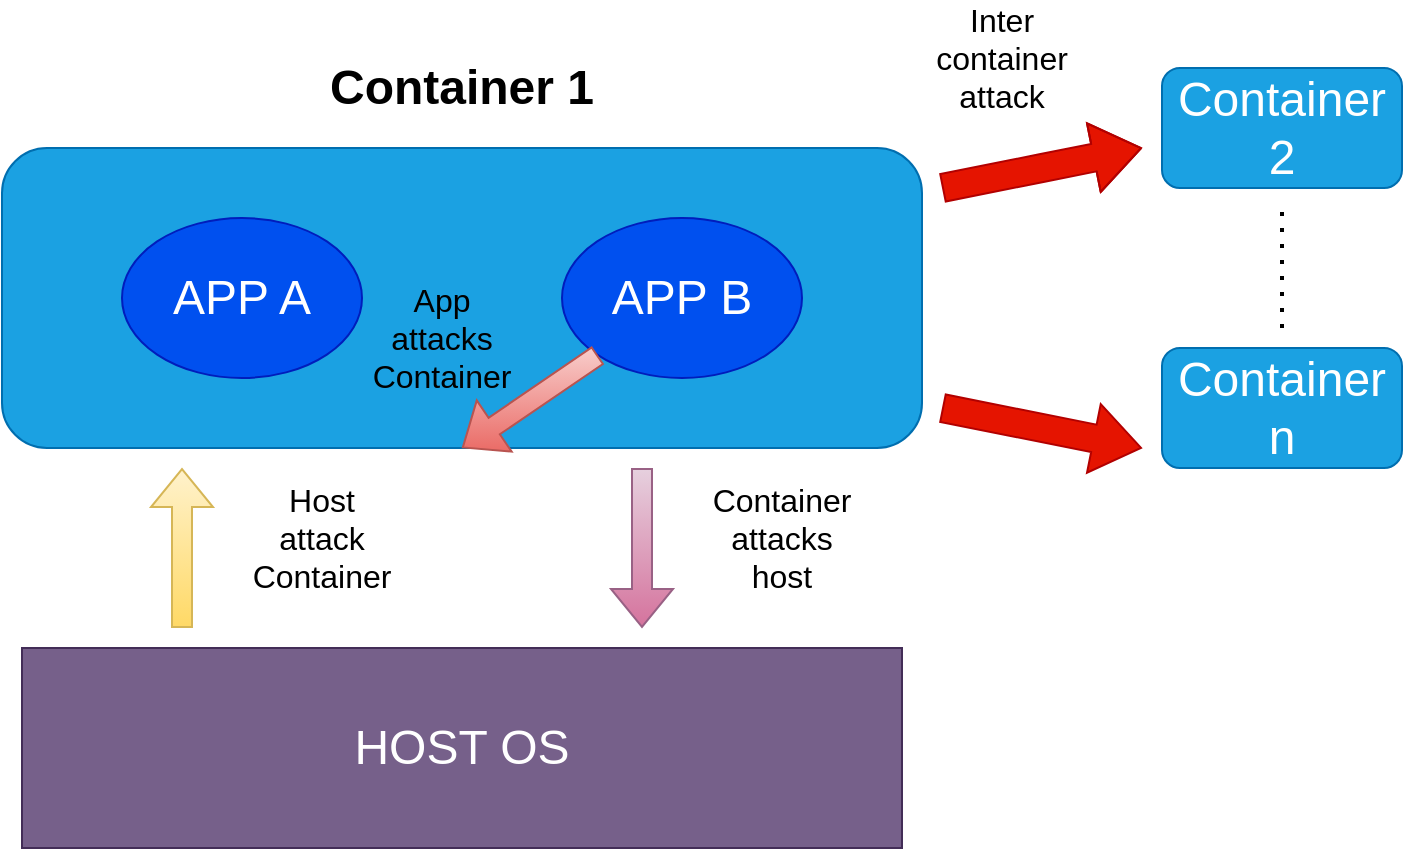 <mxfile version="18.1.2" type="device"><diagram id="xpeqgTFT12_MNgQYhroz" name="Page-1"><mxGraphModel dx="1422" dy="832" grid="1" gridSize="10" guides="1" tooltips="1" connect="1" arrows="1" fold="1" page="1" pageScale="1" pageWidth="850" pageHeight="1100" math="0" shadow="0"><root><mxCell id="0"/><mxCell id="1" parent="0"/><mxCell id="uUuMdU10eqgQ-Nkg1kom-1" value="" style="rounded=1;whiteSpace=wrap;html=1;fillColor=#1ba1e2;strokeColor=#006EAF;fontColor=#ffffff;" vertex="1" parent="1"><mxGeometry x="80" y="310" width="460" height="150" as="geometry"/></mxCell><mxCell id="uUuMdU10eqgQ-Nkg1kom-2" value="&lt;b&gt;&lt;font style=&quot;font-size: 24px;&quot;&gt;Container 1&lt;/font&gt;&lt;/b&gt;" style="text;html=1;strokeColor=none;fillColor=none;align=center;verticalAlign=middle;whiteSpace=wrap;rounded=0;" vertex="1" parent="1"><mxGeometry x="230" y="260" width="160" height="40" as="geometry"/></mxCell><mxCell id="uUuMdU10eqgQ-Nkg1kom-3" value="APP A" style="ellipse;whiteSpace=wrap;html=1;fontSize=24;fillColor=#0050ef;strokeColor=#001DBC;fontColor=#ffffff;" vertex="1" parent="1"><mxGeometry x="140" y="345" width="120" height="80" as="geometry"/></mxCell><mxCell id="uUuMdU10eqgQ-Nkg1kom-4" value="APP B" style="ellipse;whiteSpace=wrap;html=1;fontSize=24;fillColor=#0050ef;strokeColor=#001DBC;fontColor=#ffffff;" vertex="1" parent="1"><mxGeometry x="360" y="345" width="120" height="80" as="geometry"/></mxCell><mxCell id="uUuMdU10eqgQ-Nkg1kom-5" value="Container 2" style="rounded=1;whiteSpace=wrap;html=1;fontSize=24;fillColor=#1ba1e2;strokeColor=#006EAF;fontColor=#ffffff;" vertex="1" parent="1"><mxGeometry x="660" y="270" width="120" height="60" as="geometry"/></mxCell><mxCell id="uUuMdU10eqgQ-Nkg1kom-6" value="Container n" style="rounded=1;whiteSpace=wrap;html=1;fontSize=24;fillColor=#1ba1e2;strokeColor=#006EAF;fontColor=#ffffff;" vertex="1" parent="1"><mxGeometry x="660" y="410" width="120" height="60" as="geometry"/></mxCell><mxCell id="uUuMdU10eqgQ-Nkg1kom-7" value="" style="endArrow=none;dashed=1;html=1;dashPattern=1 3;strokeWidth=2;rounded=0;fontSize=24;" edge="1" parent="1"><mxGeometry width="50" height="50" relative="1" as="geometry"><mxPoint x="720" y="400" as="sourcePoint"/><mxPoint x="720" y="340" as="targetPoint"/></mxGeometry></mxCell><mxCell id="uUuMdU10eqgQ-Nkg1kom-9" value="HOST OS" style="rounded=0;whiteSpace=wrap;html=1;fontSize=24;fillColor=#76608a;strokeColor=#432D57;fontColor=#ffffff;" vertex="1" parent="1"><mxGeometry x="90" y="560" width="440" height="100" as="geometry"/></mxCell><mxCell id="uUuMdU10eqgQ-Nkg1kom-10" value="" style="shape=flexArrow;endArrow=classic;html=1;rounded=0;fontSize=24;width=14;endSize=7.68;fillColor=#e51400;strokeColor=#B20000;" edge="1" parent="1"><mxGeometry width="50" height="50" relative="1" as="geometry"><mxPoint x="550" y="330" as="sourcePoint"/><mxPoint x="650" y="310" as="targetPoint"/><Array as="points"><mxPoint x="600" y="320"/></Array></mxGeometry></mxCell><mxCell id="uUuMdU10eqgQ-Nkg1kom-11" value="" style="shape=flexArrow;endArrow=classic;html=1;rounded=0;fontSize=24;width=14;endSize=7.68;fillColor=#e51400;strokeColor=#B20000;" edge="1" parent="1"><mxGeometry width="50" height="50" relative="1" as="geometry"><mxPoint x="550" y="440" as="sourcePoint"/><mxPoint x="650" y="460" as="targetPoint"/><Array as="points"/></mxGeometry></mxCell><mxCell id="uUuMdU10eqgQ-Nkg1kom-14" value="Inter container attack" style="text;html=1;strokeColor=none;fillColor=none;align=center;verticalAlign=middle;whiteSpace=wrap;rounded=0;fontSize=16;" vertex="1" parent="1"><mxGeometry x="550" y="250" width="60" height="30" as="geometry"/></mxCell><mxCell id="uUuMdU10eqgQ-Nkg1kom-15" value="" style="shape=flexArrow;endArrow=classic;html=1;rounded=0;fontSize=16;fillColor=#e6d0de;gradientColor=#d5739d;strokeColor=#996185;" edge="1" parent="1"><mxGeometry width="50" height="50" relative="1" as="geometry"><mxPoint x="400" y="470" as="sourcePoint"/><mxPoint x="400" y="550" as="targetPoint"/></mxGeometry></mxCell><mxCell id="uUuMdU10eqgQ-Nkg1kom-16" value="" style="shape=flexArrow;endArrow=classic;html=1;rounded=0;fontSize=16;fillColor=#fff2cc;gradientColor=#ffd966;strokeColor=#d6b656;" edge="1" parent="1"><mxGeometry width="50" height="50" relative="1" as="geometry"><mxPoint x="170" y="550" as="sourcePoint"/><mxPoint x="170" y="470" as="targetPoint"/><Array as="points"/></mxGeometry></mxCell><mxCell id="uUuMdU10eqgQ-Nkg1kom-17" value="Container attacks host" style="text;html=1;strokeColor=none;fillColor=none;align=center;verticalAlign=middle;whiteSpace=wrap;rounded=0;fontSize=16;" vertex="1" parent="1"><mxGeometry x="440" y="490" width="60" height="30" as="geometry"/></mxCell><mxCell id="uUuMdU10eqgQ-Nkg1kom-18" value="Host attack Container" style="text;html=1;strokeColor=none;fillColor=none;align=center;verticalAlign=middle;whiteSpace=wrap;rounded=0;fontSize=16;" vertex="1" parent="1"><mxGeometry x="210" y="490" width="60" height="30" as="geometry"/></mxCell><mxCell id="uUuMdU10eqgQ-Nkg1kom-20" value="" style="shape=flexArrow;endArrow=classic;html=1;rounded=0;fontSize=16;entryX=0.5;entryY=1;entryDx=0;entryDy=0;fillColor=#f8cecc;gradientColor=#ea6b66;strokeColor=#b85450;" edge="1" parent="1" source="uUuMdU10eqgQ-Nkg1kom-4" target="uUuMdU10eqgQ-Nkg1kom-1"><mxGeometry width="50" height="50" relative="1" as="geometry"><mxPoint x="290" y="460" as="sourcePoint"/><mxPoint x="340" y="410" as="targetPoint"/></mxGeometry></mxCell><mxCell id="uUuMdU10eqgQ-Nkg1kom-21" value="App attacks Container" style="text;html=1;strokeColor=none;fillColor=none;align=center;verticalAlign=middle;whiteSpace=wrap;rounded=0;fontSize=16;" vertex="1" parent="1"><mxGeometry x="270" y="390" width="60" height="30" as="geometry"/></mxCell></root></mxGraphModel></diagram></mxfile>
